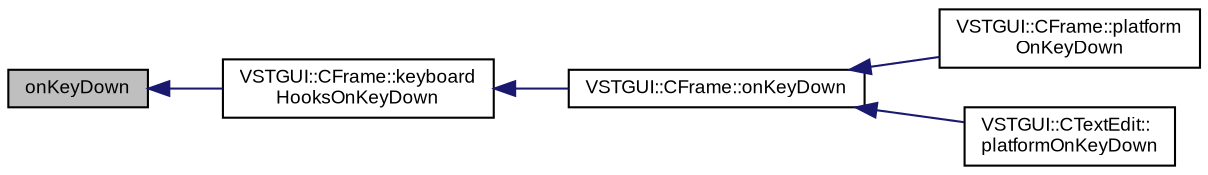 digraph "onKeyDown"
{
  bgcolor="transparent";
  edge [fontname="Arial",fontsize="9",labelfontname="Arial",labelfontsize="9"];
  node [fontname="Arial",fontsize="9",shape=record];
  rankdir="LR";
  Node1 [label="onKeyDown",height=0.2,width=0.4,color="black", fillcolor="grey75", style="filled" fontcolor="black"];
  Node1 -> Node2 [dir="back",color="midnightblue",fontsize="9",style="solid",fontname="Arial"];
  Node2 [label="VSTGUI::CFrame::keyboard\lHooksOnKeyDown",height=0.2,width=0.4,color="black",URL="$class_v_s_t_g_u_i_1_1_c_frame.html#abdb9c2d64f6cd9225515800b0be612fa"];
  Node2 -> Node3 [dir="back",color="midnightblue",fontsize="9",style="solid",fontname="Arial"];
  Node3 [label="VSTGUI::CFrame::onKeyDown",height=0.2,width=0.4,color="black",URL="$class_v_s_t_g_u_i_1_1_c_frame.html#ab3e92822dfb33fc98af5cc4d4d65768d",tooltip="called if a key down event occurs and this view has focus "];
  Node3 -> Node4 [dir="back",color="midnightblue",fontsize="9",style="solid",fontname="Arial"];
  Node4 [label="VSTGUI::CFrame::platform\lOnKeyDown",height=0.2,width=0.4,color="black",URL="$class_v_s_t_g_u_i_1_1_c_frame.html#aadc463bebcfcce932306475d35f75d64"];
  Node3 -> Node5 [dir="back",color="midnightblue",fontsize="9",style="solid",fontname="Arial"];
  Node5 [label="VSTGUI::CTextEdit::\lplatformOnKeyDown",height=0.2,width=0.4,color="black",URL="$class_v_s_t_g_u_i_1_1_c_text_edit.html#a6fe3b1173ddcfc768a77a358ea46698f"];
}
